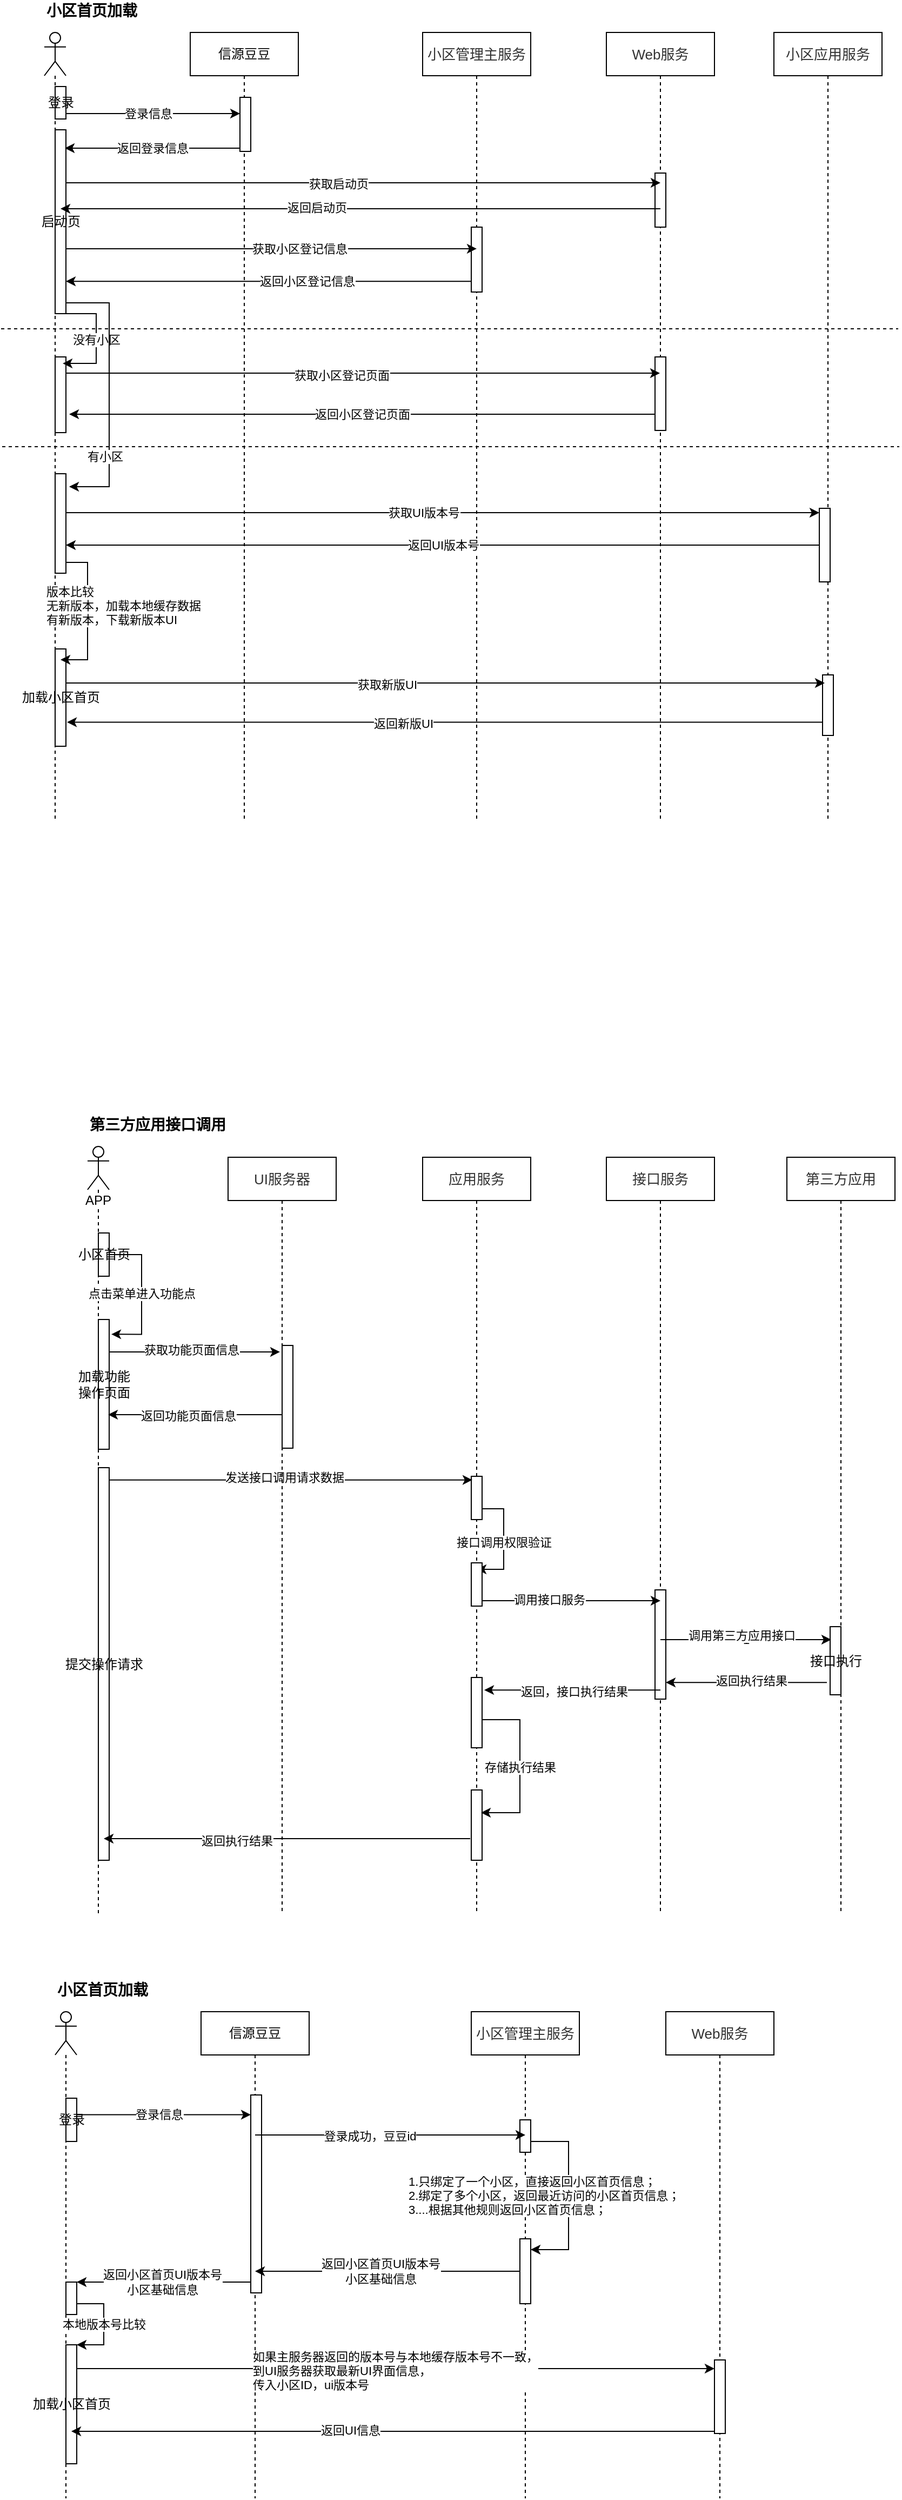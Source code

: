 <mxfile version="13.3.0" type="github">
  <diagram id="MZ-Nz2_9HXfb81-5QPo3" name="Page-1">
    <mxGraphModel dx="1422" dy="-397" grid="1" gridSize="10" guides="1" tooltips="1" connect="1" arrows="1" fold="1" page="1" pageScale="1" pageWidth="827" pageHeight="1169" math="0" shadow="0">
      <root>
        <mxCell id="0" />
        <mxCell id="1" parent="0" />
        <mxCell id="5jNq6jWrQWmu9Z066qY7-60" value="登录信息" style="rounded=0;orthogonalLoop=1;jettySize=auto;html=1;entryX=0;entryY=0.1;entryDx=0;entryDy=0;entryPerimeter=0;" edge="1" parent="1">
          <mxGeometry relative="1" as="geometry">
            <mxPoint x="221" y="1305" as="targetPoint" />
            <mxPoint x="49.5" y="1305" as="sourcePoint" />
          </mxGeometry>
        </mxCell>
        <mxCell id="5jNq6jWrQWmu9Z066qY7-53" value="" style="shape=umlLifeline;participant=umlActor;perimeter=lifelinePerimeter;whiteSpace=wrap;html=1;container=1;collapsible=0;recursiveResize=0;verticalAlign=top;spacingTop=36;labelBackgroundColor=#ffffff;outlineConnect=0;" vertex="1" parent="1">
          <mxGeometry x="40" y="1230" width="20" height="730" as="geometry" />
        </mxCell>
        <mxCell id="5jNq6jWrQWmu9Z066qY7-58" value="登录" style="html=1;points=[];perimeter=orthogonalPerimeter;" vertex="1" parent="5jNq6jWrQWmu9Z066qY7-53">
          <mxGeometry x="10" y="50" width="10" height="30" as="geometry" />
        </mxCell>
        <mxCell id="5jNq6jWrQWmu9Z066qY7-69" value="" style="html=1;points=[];perimeter=orthogonalPerimeter;" vertex="1" parent="5jNq6jWrQWmu9Z066qY7-53">
          <mxGeometry x="10" y="300" width="10" height="70" as="geometry" />
        </mxCell>
        <mxCell id="5jNq6jWrQWmu9Z066qY7-81" value="" style="html=1;points=[];perimeter=orthogonalPerimeter;" vertex="1" parent="5jNq6jWrQWmu9Z066qY7-53">
          <mxGeometry x="10" y="408" width="10" height="92" as="geometry" />
        </mxCell>
        <mxCell id="5jNq6jWrQWmu9Z066qY7-244" value="加载小区首页" style="html=1;points=[];perimeter=orthogonalPerimeter;" vertex="1" parent="5jNq6jWrQWmu9Z066qY7-53">
          <mxGeometry x="10" y="570" width="10" height="90" as="geometry" />
        </mxCell>
        <mxCell id="5jNq6jWrQWmu9Z066qY7-250" value="版本比较&lt;br&gt;无新版本，加载本地缓存数据&lt;br&gt;有新版本，下载新版本UI" style="edgeStyle=orthogonalEdgeStyle;rounded=0;orthogonalLoop=1;jettySize=auto;html=1;align=left;" edge="1" parent="5jNq6jWrQWmu9Z066qY7-53" source="5jNq6jWrQWmu9Z066qY7-81">
          <mxGeometry x="-0.111" y="-40" relative="1" as="geometry">
            <mxPoint x="15" y="580" as="targetPoint" />
            <Array as="points">
              <mxPoint x="40" y="490" />
              <mxPoint x="40" y="580" />
              <mxPoint x="15" y="580" />
            </Array>
            <mxPoint as="offset" />
          </mxGeometry>
        </mxCell>
        <mxCell id="5jNq6jWrQWmu9Z066qY7-54" value="信源豆豆" style="shape=umlLifeline;perimeter=lifelinePerimeter;whiteSpace=wrap;html=1;container=1;collapsible=0;recursiveResize=0;outlineConnect=0;" vertex="1" parent="1">
          <mxGeometry x="175" y="1230" width="100" height="730" as="geometry" />
        </mxCell>
        <mxCell id="5jNq6jWrQWmu9Z066qY7-59" value="" style="html=1;points=[];perimeter=orthogonalPerimeter;" vertex="1" parent="5jNq6jWrQWmu9Z066qY7-54">
          <mxGeometry x="46" y="60" width="10" height="50" as="geometry" />
        </mxCell>
        <mxCell id="5jNq6jWrQWmu9Z066qY7-55" value="&lt;span style=&quot;color: rgb(50 , 50 , 50) ; font-size: 13px ; background-color: rgba(255 , 255 , 255 , 0.01)&quot;&gt;小区管理主服务&lt;/span&gt;" style="shape=umlLifeline;perimeter=lifelinePerimeter;whiteSpace=wrap;html=1;container=1;collapsible=0;recursiveResize=0;outlineConnect=0;" vertex="1" parent="1">
          <mxGeometry x="390" y="1230" width="100" height="730" as="geometry" />
        </mxCell>
        <mxCell id="5jNq6jWrQWmu9Z066qY7-73" value="" style="html=1;points=[];perimeter=orthogonalPerimeter;" vertex="1" parent="5jNq6jWrQWmu9Z066qY7-55">
          <mxGeometry x="45" y="180" width="10" height="60" as="geometry" />
        </mxCell>
        <mxCell id="5jNq6jWrQWmu9Z066qY7-57" value="&lt;b&gt;&lt;font style=&quot;font-size: 14px&quot;&gt;小区首页加载&lt;/font&gt;&lt;/b&gt;" style="text;html=1;strokeColor=none;fillColor=none;align=left;verticalAlign=middle;whiteSpace=wrap;rounded=0;" vertex="1" parent="1">
          <mxGeometry x="40" y="1200" width="200" height="20" as="geometry" />
        </mxCell>
        <mxCell id="5jNq6jWrQWmu9Z066qY7-94" value="&lt;font color=&quot;#323232&quot;&gt;&lt;span style=&quot;font-size: 13px ; background-color: rgba(255 , 255 , 255 , 0.01)&quot;&gt;Web服务&lt;/span&gt;&lt;/font&gt;" style="shape=umlLifeline;perimeter=lifelinePerimeter;whiteSpace=wrap;html=1;container=1;collapsible=0;recursiveResize=0;outlineConnect=0;" vertex="1" parent="1">
          <mxGeometry x="560" y="1230" width="100" height="730" as="geometry" />
        </mxCell>
        <mxCell id="5jNq6jWrQWmu9Z066qY7-98" value="" style="html=1;points=[];perimeter=orthogonalPerimeter;" vertex="1" parent="5jNq6jWrQWmu9Z066qY7-94">
          <mxGeometry x="45" y="300" width="10" height="68" as="geometry" />
        </mxCell>
        <mxCell id="5jNq6jWrQWmu9Z066qY7-221" value="" style="html=1;points=[];perimeter=orthogonalPerimeter;" vertex="1" parent="5jNq6jWrQWmu9Z066qY7-94">
          <mxGeometry x="45" y="130" width="10" height="50" as="geometry" />
        </mxCell>
        <mxCell id="5jNq6jWrQWmu9Z066qY7-103" value="&lt;font color=&quot;#323232&quot;&gt;&lt;span style=&quot;font-size: 13px ; background-color: rgba(255 , 255 , 255 , 0.01)&quot;&gt;接口服务&lt;/span&gt;&lt;/font&gt;" style="shape=umlLifeline;perimeter=lifelinePerimeter;whiteSpace=wrap;html=1;container=1;collapsible=0;recursiveResize=0;outlineConnect=0;" vertex="1" parent="1">
          <mxGeometry x="560" y="2270" width="100" height="700" as="geometry" />
        </mxCell>
        <mxCell id="5jNq6jWrQWmu9Z066qY7-156" value="" style="html=1;points=[];perimeter=orthogonalPerimeter;" vertex="1" parent="5jNq6jWrQWmu9Z066qY7-103">
          <mxGeometry x="45" y="400" width="10" height="101" as="geometry" />
        </mxCell>
        <mxCell id="5jNq6jWrQWmu9Z066qY7-106" value="APP" style="shape=umlLifeline;participant=umlActor;perimeter=lifelinePerimeter;whiteSpace=wrap;html=1;container=1;collapsible=0;recursiveResize=0;verticalAlign=top;spacingTop=36;labelBackgroundColor=#ffffff;outlineConnect=0;" vertex="1" parent="1">
          <mxGeometry x="80" y="2260" width="20" height="710" as="geometry" />
        </mxCell>
        <mxCell id="5jNq6jWrQWmu9Z066qY7-109" value="加载功能&lt;br&gt;操作页面" style="html=1;points=[];perimeter=orthogonalPerimeter;" vertex="1" parent="5jNq6jWrQWmu9Z066qY7-106">
          <mxGeometry x="10" y="160" width="10" height="120" as="geometry" />
        </mxCell>
        <mxCell id="5jNq6jWrQWmu9Z066qY7-110" value="提交操作请求" style="html=1;points=[];perimeter=orthogonalPerimeter;" vertex="1" parent="5jNq6jWrQWmu9Z066qY7-106">
          <mxGeometry x="10" y="297" width="10" height="363" as="geometry" />
        </mxCell>
        <mxCell id="5jNq6jWrQWmu9Z066qY7-130" value="小区首页" style="html=1;points=[];perimeter=orthogonalPerimeter;" vertex="1" parent="5jNq6jWrQWmu9Z066qY7-106">
          <mxGeometry x="10" y="80" width="10" height="40" as="geometry" />
        </mxCell>
        <mxCell id="5jNq6jWrQWmu9Z066qY7-129" value="点击菜单进入功能点" style="edgeStyle=orthogonalEdgeStyle;rounded=0;orthogonalLoop=1;jettySize=auto;html=1;entryX=1.2;entryY=0.114;entryDx=0;entryDy=0;entryPerimeter=0;" edge="1" parent="5jNq6jWrQWmu9Z066qY7-106" source="5jNq6jWrQWmu9Z066qY7-130" target="5jNq6jWrQWmu9Z066qY7-109">
          <mxGeometry relative="1" as="geometry">
            <Array as="points">
              <mxPoint x="50" y="100" />
              <mxPoint x="50" y="174" />
            </Array>
          </mxGeometry>
        </mxCell>
        <mxCell id="5jNq6jWrQWmu9Z066qY7-113" value="&lt;font color=&quot;#323232&quot;&gt;&lt;span style=&quot;font-size: 13px ; background-color: rgba(255 , 255 , 255 , 0.01)&quot;&gt;应用服务&lt;/span&gt;&lt;/font&gt;" style="shape=umlLifeline;perimeter=lifelinePerimeter;whiteSpace=wrap;html=1;container=1;collapsible=0;recursiveResize=0;outlineConnect=0;" vertex="1" parent="1">
          <mxGeometry x="390" y="2270" width="100" height="700" as="geometry" />
        </mxCell>
        <mxCell id="5jNq6jWrQWmu9Z066qY7-116" value="接口调用权限验证" style="edgeStyle=orthogonalEdgeStyle;rounded=0;orthogonalLoop=1;jettySize=auto;html=1;entryX=0.5;entryY=0.15;entryDx=0;entryDy=0;entryPerimeter=0;" edge="1" parent="5jNq6jWrQWmu9Z066qY7-113" source="5jNq6jWrQWmu9Z066qY7-117" target="5jNq6jWrQWmu9Z066qY7-118">
          <mxGeometry relative="1" as="geometry">
            <Array as="points">
              <mxPoint x="75" y="325" />
              <mxPoint x="75" y="381" />
            </Array>
          </mxGeometry>
        </mxCell>
        <mxCell id="5jNq6jWrQWmu9Z066qY7-117" value="" style="html=1;points=[];perimeter=orthogonalPerimeter;" vertex="1" parent="5jNq6jWrQWmu9Z066qY7-113">
          <mxGeometry x="45" y="295" width="10" height="40" as="geometry" />
        </mxCell>
        <mxCell id="5jNq6jWrQWmu9Z066qY7-118" value="" style="html=1;points=[];perimeter=orthogonalPerimeter;" vertex="1" parent="5jNq6jWrQWmu9Z066qY7-113">
          <mxGeometry x="45" y="375" width="10" height="40" as="geometry" />
        </mxCell>
        <mxCell id="5jNq6jWrQWmu9Z066qY7-119" value="" style="html=1;points=[];perimeter=orthogonalPerimeter;" vertex="1" parent="5jNq6jWrQWmu9Z066qY7-113">
          <mxGeometry x="45" y="481" width="10" height="65" as="geometry" />
        </mxCell>
        <mxCell id="5jNq6jWrQWmu9Z066qY7-120" value="" style="html=1;points=[];perimeter=orthogonalPerimeter;" vertex="1" parent="5jNq6jWrQWmu9Z066qY7-113">
          <mxGeometry x="45" y="585" width="10" height="65" as="geometry" />
        </mxCell>
        <mxCell id="5jNq6jWrQWmu9Z066qY7-121" value="存储执行结果" style="edgeStyle=orthogonalEdgeStyle;rounded=0;orthogonalLoop=1;jettySize=auto;html=1;entryX=0.9;entryY=0.323;entryDx=0;entryDy=0;entryPerimeter=0;" edge="1" parent="5jNq6jWrQWmu9Z066qY7-113" source="5jNq6jWrQWmu9Z066qY7-119" target="5jNq6jWrQWmu9Z066qY7-120">
          <mxGeometry relative="1" as="geometry">
            <mxPoint x="58" y="565" as="targetPoint" />
            <Array as="points">
              <mxPoint x="90" y="520" />
              <mxPoint x="90" y="606" />
            </Array>
          </mxGeometry>
        </mxCell>
        <mxCell id="5jNq6jWrQWmu9Z066qY7-134" value="&lt;font color=&quot;#323232&quot;&gt;&lt;span style=&quot;font-size: 13px ; background-color: rgba(255 , 255 , 255 , 0.01)&quot;&gt;第三方应用&lt;/span&gt;&lt;/font&gt;" style="shape=umlLifeline;perimeter=lifelinePerimeter;whiteSpace=wrap;html=1;container=1;collapsible=0;recursiveResize=0;outlineConnect=0;" vertex="1" parent="1">
          <mxGeometry x="727" y="2270" width="100" height="700" as="geometry" />
        </mxCell>
        <mxCell id="5jNq6jWrQWmu9Z066qY7-135" value="接口执行" style="html=1;points=[];perimeter=orthogonalPerimeter;" vertex="1" parent="5jNq6jWrQWmu9Z066qY7-134">
          <mxGeometry x="40" y="434" width="10" height="63" as="geometry" />
        </mxCell>
        <mxCell id="5jNq6jWrQWmu9Z066qY7-138" style="edgeStyle=none;rounded=0;orthogonalLoop=1;jettySize=auto;html=1;entryX=-0.2;entryY=0.063;entryDx=0;entryDy=0;entryPerimeter=0;" edge="1" parent="1" source="5jNq6jWrQWmu9Z066qY7-109" target="5jNq6jWrQWmu9Z066qY7-115">
          <mxGeometry relative="1" as="geometry">
            <mxPoint x="110" y="2450" as="sourcePoint" />
            <mxPoint x="827" y="2450" as="targetPoint" />
          </mxGeometry>
        </mxCell>
        <mxCell id="5jNq6jWrQWmu9Z066qY7-139" value="获取功能页面信息" style="edgeLabel;html=1;align=center;verticalAlign=middle;resizable=0;points=[];" vertex="1" connectable="0" parent="5jNq6jWrQWmu9Z066qY7-138">
          <mxGeometry x="-0.215" y="2" relative="1" as="geometry">
            <mxPoint x="14" as="offset" />
          </mxGeometry>
        </mxCell>
        <mxCell id="5jNq6jWrQWmu9Z066qY7-140" style="edgeStyle=none;rounded=0;orthogonalLoop=1;jettySize=auto;html=1;entryX=0.9;entryY=0.733;entryDx=0;entryDy=0;entryPerimeter=0;" edge="1" parent="1" source="5jNq6jWrQWmu9Z066qY7-115" target="5jNq6jWrQWmu9Z066qY7-109">
          <mxGeometry relative="1" as="geometry" />
        </mxCell>
        <mxCell id="5jNq6jWrQWmu9Z066qY7-141" value="返回功能页面信息" style="edgeLabel;html=1;align=center;verticalAlign=middle;resizable=0;points=[];" vertex="1" connectable="0" parent="5jNq6jWrQWmu9Z066qY7-140">
          <mxGeometry x="0.078" y="1" relative="1" as="geometry">
            <mxPoint as="offset" />
          </mxGeometry>
        </mxCell>
        <mxCell id="5jNq6jWrQWmu9Z066qY7-142" style="edgeStyle=none;rounded=0;orthogonalLoop=1;jettySize=auto;html=1;entryX=0.1;entryY=0.084;entryDx=0;entryDy=0;entryPerimeter=0;" edge="1" parent="1" target="5jNq6jWrQWmu9Z066qY7-117">
          <mxGeometry relative="1" as="geometry">
            <mxPoint x="100" y="2568.36" as="sourcePoint" />
          </mxGeometry>
        </mxCell>
        <mxCell id="5jNq6jWrQWmu9Z066qY7-143" value="发送接口调用请求数据" style="edgeLabel;html=1;align=center;verticalAlign=middle;resizable=0;points=[];" vertex="1" connectable="0" parent="5jNq6jWrQWmu9Z066qY7-142">
          <mxGeometry x="-0.037" y="3" relative="1" as="geometry">
            <mxPoint as="offset" />
          </mxGeometry>
        </mxCell>
        <mxCell id="5jNq6jWrQWmu9Z066qY7-144" value="1" style="edgeStyle=none;rounded=0;orthogonalLoop=1;jettySize=auto;html=1;entryX=0.1;entryY=0.229;entryDx=0;entryDy=0;entryPerimeter=0;exitX=0.5;exitY=0.525;exitDx=0;exitDy=0;exitPerimeter=0;" edge="1" parent="1">
          <mxGeometry relative="1" as="geometry">
            <mxPoint x="610" y="2716.025" as="sourcePoint" />
            <mxPoint x="768" y="2716.03" as="targetPoint" />
            <Array as="points" />
          </mxGeometry>
        </mxCell>
        <mxCell id="5jNq6jWrQWmu9Z066qY7-145" value="调用第三方应用接口" style="edgeLabel;html=1;align=center;verticalAlign=middle;resizable=0;points=[];" vertex="1" connectable="0" parent="5jNq6jWrQWmu9Z066qY7-144">
          <mxGeometry x="-0.2" relative="1" as="geometry">
            <mxPoint x="12.02" y="-4.61" as="offset" />
          </mxGeometry>
        </mxCell>
        <mxCell id="5jNq6jWrQWmu9Z066qY7-146" style="rounded=0;orthogonalLoop=1;jettySize=auto;html=1;entryX=1.2;entryY=0.178;entryDx=0;entryDy=0;entryPerimeter=0;exitX=0.5;exitY=0.917;exitDx=0;exitDy=0;exitPerimeter=0;" edge="1" parent="1" source="5jNq6jWrQWmu9Z066qY7-156" target="5jNq6jWrQWmu9Z066qY7-119">
          <mxGeometry relative="1" as="geometry">
            <mxPoint x="600" y="2763" as="sourcePoint" />
          </mxGeometry>
        </mxCell>
        <mxCell id="5jNq6jWrQWmu9Z066qY7-147" value="返回，接口执行结果" style="edgeLabel;html=1;align=center;verticalAlign=middle;resizable=0;points=[];" vertex="1" connectable="0" parent="5jNq6jWrQWmu9Z066qY7-146">
          <mxGeometry x="0.175" y="1" relative="1" as="geometry">
            <mxPoint x="16" as="offset" />
          </mxGeometry>
        </mxCell>
        <mxCell id="5jNq6jWrQWmu9Z066qY7-148" style="edgeStyle=none;rounded=0;orthogonalLoop=1;jettySize=auto;html=1;exitX=-0.1;exitY=0.692;exitDx=0;exitDy=0;exitPerimeter=0;" edge="1" parent="1" source="5jNq6jWrQWmu9Z066qY7-120">
          <mxGeometry relative="1" as="geometry">
            <mxPoint x="95" y="2900" as="targetPoint" />
            <mxPoint x="665" y="2900" as="sourcePoint" />
          </mxGeometry>
        </mxCell>
        <mxCell id="5jNq6jWrQWmu9Z066qY7-149" value="返回执行结果" style="edgeLabel;html=1;align=center;verticalAlign=middle;resizable=0;points=[];" vertex="1" connectable="0" parent="5jNq6jWrQWmu9Z066qY7-148">
          <mxGeometry x="0.273" y="2" relative="1" as="geometry">
            <mxPoint as="offset" />
          </mxGeometry>
        </mxCell>
        <mxCell id="5jNq6jWrQWmu9Z066qY7-155" value="&lt;span style=&quot;color: rgb(50 , 50 , 50) ; font-size: 13px ; background-color: rgba(255 , 255 , 255 , 0.01)&quot;&gt;UI服务器&lt;/span&gt;" style="shape=umlLifeline;perimeter=lifelinePerimeter;whiteSpace=wrap;html=1;container=1;collapsible=0;recursiveResize=0;outlineConnect=0;" vertex="1" parent="1">
          <mxGeometry x="210" y="2270" width="100" height="700" as="geometry" />
        </mxCell>
        <mxCell id="5jNq6jWrQWmu9Z066qY7-115" value="" style="html=1;points=[];perimeter=orthogonalPerimeter;" vertex="1" parent="5jNq6jWrQWmu9Z066qY7-155">
          <mxGeometry x="50" y="174" width="10" height="95" as="geometry" />
        </mxCell>
        <mxCell id="5jNq6jWrQWmu9Z066qY7-161" style="edgeStyle=none;rounded=0;orthogonalLoop=1;jettySize=auto;html=1;exitX=-0.3;exitY=0.629;exitDx=0;exitDy=0;exitPerimeter=0;" edge="1" parent="1">
          <mxGeometry relative="1" as="geometry">
            <mxPoint x="764" y="2755.627" as="sourcePoint" />
            <mxPoint x="615" y="2755.627" as="targetPoint" />
          </mxGeometry>
        </mxCell>
        <mxCell id="5jNq6jWrQWmu9Z066qY7-162" value="返回执行结果" style="edgeLabel;html=1;align=center;verticalAlign=middle;resizable=0;points=[];" vertex="1" connectable="0" parent="5jNq6jWrQWmu9Z066qY7-161">
          <mxGeometry x="-0.306" y="-2" relative="1" as="geometry">
            <mxPoint x="-19" as="offset" />
          </mxGeometry>
        </mxCell>
        <mxCell id="5jNq6jWrQWmu9Z066qY7-163" value="&lt;span style=&quot;font-size: 14px&quot;&gt;&lt;b&gt;第三方应用接口调用&lt;/b&gt;&lt;/span&gt;" style="text;html=1;strokeColor=none;fillColor=none;align=left;verticalAlign=middle;whiteSpace=wrap;rounded=0;" vertex="1" parent="1">
          <mxGeometry x="80" y="2230" width="200" height="20" as="geometry" />
        </mxCell>
        <mxCell id="5jNq6jWrQWmu9Z066qY7-164" style="edgeStyle=none;rounded=0;orthogonalLoop=1;jettySize=auto;html=1;entryX=0.5;entryY=0.099;entryDx=0;entryDy=0;entryPerimeter=0;" edge="1" parent="1" source="5jNq6jWrQWmu9Z066qY7-118" target="5jNq6jWrQWmu9Z066qY7-156">
          <mxGeometry relative="1" as="geometry" />
        </mxCell>
        <mxCell id="5jNq6jWrQWmu9Z066qY7-165" value="调用接口服务" style="edgeLabel;html=1;align=center;verticalAlign=middle;resizable=0;points=[];" vertex="1" connectable="0" parent="5jNq6jWrQWmu9Z066qY7-164">
          <mxGeometry x="-0.248" y="1" relative="1" as="geometry">
            <mxPoint as="offset" />
          </mxGeometry>
        </mxCell>
        <mxCell id="5jNq6jWrQWmu9Z066qY7-191" value="登录信息" style="rounded=0;orthogonalLoop=1;jettySize=auto;html=1;entryX=0;entryY=0.1;entryDx=0;entryDy=0;entryPerimeter=0;" edge="1" parent="1" source="5jNq6jWrQWmu9Z066qY7-192" target="5jNq6jWrQWmu9Z066qY7-198">
          <mxGeometry relative="1" as="geometry">
            <mxPoint x="205" y="3170" as="targetPoint" />
          </mxGeometry>
        </mxCell>
        <mxCell id="5jNq6jWrQWmu9Z066qY7-192" value="" style="shape=umlLifeline;participant=umlActor;perimeter=lifelinePerimeter;whiteSpace=wrap;html=1;container=1;collapsible=0;recursiveResize=0;verticalAlign=top;spacingTop=36;labelBackgroundColor=#ffffff;outlineConnect=0;" vertex="1" parent="1">
          <mxGeometry x="50" y="3060" width="20" height="450" as="geometry" />
        </mxCell>
        <mxCell id="5jNq6jWrQWmu9Z066qY7-193" value="登录" style="html=1;points=[];perimeter=orthogonalPerimeter;" vertex="1" parent="5jNq6jWrQWmu9Z066qY7-192">
          <mxGeometry x="10" y="80" width="10" height="40" as="geometry" />
        </mxCell>
        <mxCell id="5jNq6jWrQWmu9Z066qY7-194" value="本地版本号比较" style="edgeStyle=orthogonalEdgeStyle;rounded=0;orthogonalLoop=1;jettySize=auto;html=1;" edge="1" parent="5jNq6jWrQWmu9Z066qY7-192" source="5jNq6jWrQWmu9Z066qY7-195" target="5jNq6jWrQWmu9Z066qY7-196">
          <mxGeometry relative="1" as="geometry">
            <Array as="points">
              <mxPoint x="45" y="270" />
              <mxPoint x="45" y="308" />
            </Array>
          </mxGeometry>
        </mxCell>
        <mxCell id="5jNq6jWrQWmu9Z066qY7-195" value="" style="html=1;points=[];perimeter=orthogonalPerimeter;" vertex="1" parent="5jNq6jWrQWmu9Z066qY7-192">
          <mxGeometry x="10" y="250" width="10" height="30" as="geometry" />
        </mxCell>
        <mxCell id="5jNq6jWrQWmu9Z066qY7-196" value="加载小区首页" style="html=1;points=[];perimeter=orthogonalPerimeter;" vertex="1" parent="5jNq6jWrQWmu9Z066qY7-192">
          <mxGeometry x="10" y="308" width="10" height="110" as="geometry" />
        </mxCell>
        <mxCell id="5jNq6jWrQWmu9Z066qY7-197" value="信源豆豆" style="shape=umlLifeline;perimeter=lifelinePerimeter;whiteSpace=wrap;html=1;container=1;collapsible=0;recursiveResize=0;outlineConnect=0;" vertex="1" parent="1">
          <mxGeometry x="185" y="3060" width="100" height="450" as="geometry" />
        </mxCell>
        <mxCell id="5jNq6jWrQWmu9Z066qY7-198" value="" style="html=1;points=[];perimeter=orthogonalPerimeter;" vertex="1" parent="5jNq6jWrQWmu9Z066qY7-197">
          <mxGeometry x="46" y="77" width="10" height="183" as="geometry" />
        </mxCell>
        <mxCell id="5jNq6jWrQWmu9Z066qY7-199" value="&lt;span style=&quot;color: rgb(50 , 50 , 50) ; font-size: 13px ; background-color: rgba(255 , 255 , 255 , 0.01)&quot;&gt;小区管理主服务&lt;/span&gt;" style="shape=umlLifeline;perimeter=lifelinePerimeter;whiteSpace=wrap;html=1;container=1;collapsible=0;recursiveResize=0;outlineConnect=0;" vertex="1" parent="1">
          <mxGeometry x="435" y="3060" width="100" height="450" as="geometry" />
        </mxCell>
        <mxCell id="5jNq6jWrQWmu9Z066qY7-200" value="1.只绑定了一个小区，直接返回小区首页信息；&lt;br&gt;2.绑定了多个小区，返回最近访问的小区首页信息；&lt;br&gt;3....根据其他规则返回小区首页信息；" style="edgeStyle=orthogonalEdgeStyle;rounded=0;orthogonalLoop=1;jettySize=auto;html=1;align=left;" edge="1" parent="5jNq6jWrQWmu9Z066qY7-199" source="5jNq6jWrQWmu9Z066qY7-201" target="5jNq6jWrQWmu9Z066qY7-202">
          <mxGeometry y="-150" relative="1" as="geometry">
            <Array as="points">
              <mxPoint x="90" y="120" />
              <mxPoint x="90" y="220" />
            </Array>
            <mxPoint as="offset" />
          </mxGeometry>
        </mxCell>
        <mxCell id="5jNq6jWrQWmu9Z066qY7-201" value="" style="html=1;points=[];perimeter=orthogonalPerimeter;" vertex="1" parent="5jNq6jWrQWmu9Z066qY7-199">
          <mxGeometry x="45" y="100" width="10" height="30" as="geometry" />
        </mxCell>
        <mxCell id="5jNq6jWrQWmu9Z066qY7-202" value="" style="html=1;points=[];perimeter=orthogonalPerimeter;" vertex="1" parent="5jNq6jWrQWmu9Z066qY7-199">
          <mxGeometry x="45" y="210" width="10" height="60" as="geometry" />
        </mxCell>
        <mxCell id="5jNq6jWrQWmu9Z066qY7-203" value="&lt;b&gt;&lt;font style=&quot;font-size: 14px&quot;&gt;小区首页加载&lt;/font&gt;&lt;/b&gt;" style="text;html=1;strokeColor=none;fillColor=none;align=left;verticalAlign=middle;whiteSpace=wrap;rounded=0;" vertex="1" parent="1">
          <mxGeometry x="50" y="3030" width="200" height="20" as="geometry" />
        </mxCell>
        <mxCell id="5jNq6jWrQWmu9Z066qY7-204" style="edgeStyle=none;rounded=0;orthogonalLoop=1;jettySize=auto;html=1;" edge="1" parent="1" source="5jNq6jWrQWmu9Z066qY7-197">
          <mxGeometry relative="1" as="geometry">
            <mxPoint x="485" y="3174" as="targetPoint" />
            <mxPoint x="285" y="3174" as="sourcePoint" />
          </mxGeometry>
        </mxCell>
        <mxCell id="5jNq6jWrQWmu9Z066qY7-205" value="登录成功，豆豆id" style="edgeLabel;html=1;align=center;verticalAlign=middle;resizable=0;points=[];" vertex="1" connectable="0" parent="5jNq6jWrQWmu9Z066qY7-204">
          <mxGeometry x="-0.654" y="-1" relative="1" as="geometry">
            <mxPoint x="62" as="offset" />
          </mxGeometry>
        </mxCell>
        <mxCell id="5jNq6jWrQWmu9Z066qY7-206" style="rounded=0;orthogonalLoop=1;jettySize=auto;html=1;" edge="1" parent="1" source="5jNq6jWrQWmu9Z066qY7-202" target="5jNq6jWrQWmu9Z066qY7-197">
          <mxGeometry relative="1" as="geometry" />
        </mxCell>
        <mxCell id="5jNq6jWrQWmu9Z066qY7-207" value="返回小区首页UI版本号&lt;br&gt;小区基础信息" style="edgeLabel;html=1;align=center;verticalAlign=middle;resizable=0;points=[];" vertex="1" connectable="0" parent="5jNq6jWrQWmu9Z066qY7-206">
          <mxGeometry x="0.201" relative="1" as="geometry">
            <mxPoint x="18" as="offset" />
          </mxGeometry>
        </mxCell>
        <mxCell id="5jNq6jWrQWmu9Z066qY7-208" style="edgeStyle=none;rounded=0;orthogonalLoop=1;jettySize=auto;html=1;" edge="1" parent="1" source="5jNq6jWrQWmu9Z066qY7-198" target="5jNq6jWrQWmu9Z066qY7-195">
          <mxGeometry relative="1" as="geometry" />
        </mxCell>
        <mxCell id="5jNq6jWrQWmu9Z066qY7-209" value="返回小区首页UI版本号&lt;br&gt;小区基础信息" style="edgeLabel;html=1;align=center;verticalAlign=middle;resizable=0;points=[];" vertex="1" connectable="0" parent="5jNq6jWrQWmu9Z066qY7-208">
          <mxGeometry x="0.259" relative="1" as="geometry">
            <mxPoint x="19" as="offset" />
          </mxGeometry>
        </mxCell>
        <mxCell id="5jNq6jWrQWmu9Z066qY7-210" value="&lt;font color=&quot;#323232&quot;&gt;&lt;span style=&quot;font-size: 13px ; background-color: rgba(255 , 255 , 255 , 0.01)&quot;&gt;Web服务&lt;/span&gt;&lt;/font&gt;" style="shape=umlLifeline;perimeter=lifelinePerimeter;whiteSpace=wrap;html=1;container=1;collapsible=0;recursiveResize=0;outlineConnect=0;" vertex="1" parent="1">
          <mxGeometry x="615" y="3060" width="100" height="450" as="geometry" />
        </mxCell>
        <mxCell id="5jNq6jWrQWmu9Z066qY7-211" value="" style="html=1;points=[];perimeter=orthogonalPerimeter;" vertex="1" parent="5jNq6jWrQWmu9Z066qY7-210">
          <mxGeometry x="45" y="322" width="10" height="68" as="geometry" />
        </mxCell>
        <mxCell id="5jNq6jWrQWmu9Z066qY7-212" style="rounded=0;orthogonalLoop=1;jettySize=auto;html=1;" edge="1" parent="1" source="5jNq6jWrQWmu9Z066qY7-196" target="5jNq6jWrQWmu9Z066qY7-211">
          <mxGeometry relative="1" as="geometry">
            <Array as="points">
              <mxPoint x="395" y="3390" />
            </Array>
          </mxGeometry>
        </mxCell>
        <mxCell id="5jNq6jWrQWmu9Z066qY7-213" value="如果主服务器返回的版本号与本地缓存版本号不一致，&lt;br&gt;到UI服务器获取最新UI界面信息，&lt;br&gt;传入小区ID，ui版本号" style="edgeLabel;html=1;align=left;verticalAlign=middle;resizable=0;points=[];" vertex="1" connectable="0" parent="5jNq6jWrQWmu9Z066qY7-212">
          <mxGeometry x="0.102" y="-24" relative="1" as="geometry">
            <mxPoint x="-164" y="-22" as="offset" />
          </mxGeometry>
        </mxCell>
        <mxCell id="5jNq6jWrQWmu9Z066qY7-214" style="edgeStyle=none;rounded=0;orthogonalLoop=1;jettySize=auto;html=1;" edge="1" parent="1" source="5jNq6jWrQWmu9Z066qY7-211">
          <mxGeometry relative="1" as="geometry">
            <mxPoint x="65" y="3448" as="targetPoint" />
          </mxGeometry>
        </mxCell>
        <mxCell id="5jNq6jWrQWmu9Z066qY7-215" value="返回UI信息" style="edgeLabel;html=1;align=center;verticalAlign=middle;resizable=0;points=[];" vertex="1" connectable="0" parent="5jNq6jWrQWmu9Z066qY7-214">
          <mxGeometry x="0.133" y="-1" relative="1" as="geometry">
            <mxPoint as="offset" />
          </mxGeometry>
        </mxCell>
        <mxCell id="5jNq6jWrQWmu9Z066qY7-216" value="&lt;font color=&quot;#323232&quot;&gt;&lt;span style=&quot;font-size: 13px ; background-color: rgba(255 , 255 , 255 , 0.01)&quot;&gt;小区应用服务&lt;/span&gt;&lt;/font&gt;" style="shape=umlLifeline;perimeter=lifelinePerimeter;whiteSpace=wrap;html=1;container=1;collapsible=0;recursiveResize=0;outlineConnect=0;" vertex="1" parent="1">
          <mxGeometry x="715" y="1230" width="100" height="730" as="geometry" />
        </mxCell>
        <mxCell id="5jNq6jWrQWmu9Z066qY7-217" value="" style="html=1;points=[];perimeter=orthogonalPerimeter;" vertex="1" parent="5jNq6jWrQWmu9Z066qY7-216">
          <mxGeometry x="42" y="440" width="10" height="68" as="geometry" />
        </mxCell>
        <mxCell id="5jNq6jWrQWmu9Z066qY7-220" style="edgeStyle=none;rounded=0;orthogonalLoop=1;jettySize=auto;html=1;" edge="1" parent="1">
          <mxGeometry relative="1" as="geometry">
            <mxPoint x="60" y="1369" as="sourcePoint" />
            <mxPoint x="610" y="1369" as="targetPoint" />
          </mxGeometry>
        </mxCell>
        <mxCell id="5jNq6jWrQWmu9Z066qY7-223" value="获取启动页" style="edgeLabel;html=1;align=center;verticalAlign=middle;resizable=0;points=[];" vertex="1" connectable="0" parent="5jNq6jWrQWmu9Z066qY7-220">
          <mxGeometry x="-0.085" y="-1" relative="1" as="geometry">
            <mxPoint as="offset" />
          </mxGeometry>
        </mxCell>
        <mxCell id="5jNq6jWrQWmu9Z066qY7-225" style="edgeStyle=none;rounded=0;orthogonalLoop=1;jettySize=auto;html=1;entryX=0.5;entryY=0.333;entryDx=0;entryDy=0;entryPerimeter=0;" edge="1" parent="1" source="5jNq6jWrQWmu9Z066qY7-218" target="5jNq6jWrQWmu9Z066qY7-73">
          <mxGeometry relative="1" as="geometry" />
        </mxCell>
        <mxCell id="5jNq6jWrQWmu9Z066qY7-226" value="获取小区登记信息" style="edgeLabel;html=1;align=center;verticalAlign=middle;resizable=0;points=[];" vertex="1" connectable="0" parent="5jNq6jWrQWmu9Z066qY7-225">
          <mxGeometry x="0.137" relative="1" as="geometry">
            <mxPoint as="offset" />
          </mxGeometry>
        </mxCell>
        <mxCell id="5jNq6jWrQWmu9Z066qY7-229" value="没有小区" style="edgeStyle=orthogonalEdgeStyle;rounded=0;orthogonalLoop=1;jettySize=auto;html=1;entryX=0.9;entryY=0.086;entryDx=0;entryDy=0;entryPerimeter=0;" edge="1" parent="1">
          <mxGeometry relative="1" as="geometry">
            <mxPoint x="58" y="1490" as="sourcePoint" />
            <mxPoint x="57" y="1536.02" as="targetPoint" />
            <Array as="points">
              <mxPoint x="88" y="1490" />
              <mxPoint x="88" y="1536" />
            </Array>
          </mxGeometry>
        </mxCell>
        <mxCell id="5jNq6jWrQWmu9Z066qY7-237" style="edgeStyle=orthogonalEdgeStyle;rounded=0;orthogonalLoop=1;jettySize=auto;html=1;" edge="1" parent="1" source="5jNq6jWrQWmu9Z066qY7-218">
          <mxGeometry relative="1" as="geometry">
            <mxPoint x="63" y="1650" as="targetPoint" />
            <Array as="points">
              <mxPoint x="100" y="1480" />
              <mxPoint x="100" y="1650" />
            </Array>
          </mxGeometry>
        </mxCell>
        <mxCell id="5jNq6jWrQWmu9Z066qY7-238" value="有小区" style="edgeLabel;html=1;align=center;verticalAlign=middle;resizable=0;points=[];" vertex="1" connectable="0" parent="5jNq6jWrQWmu9Z066qY7-237">
          <mxGeometry x="0.469" y="-4" relative="1" as="geometry">
            <mxPoint as="offset" />
          </mxGeometry>
        </mxCell>
        <mxCell id="5jNq6jWrQWmu9Z066qY7-218" value="启动页" style="html=1;points=[];perimeter=orthogonalPerimeter;" vertex="1" parent="1">
          <mxGeometry x="50" y="1320" width="10" height="170" as="geometry" />
        </mxCell>
        <mxCell id="5jNq6jWrQWmu9Z066qY7-219" value="返回登录信息" style="edgeStyle=none;rounded=0;orthogonalLoop=1;jettySize=auto;html=1;entryX=0.9;entryY=0.1;entryDx=0;entryDy=0;entryPerimeter=0;" edge="1" parent="1" source="5jNq6jWrQWmu9Z066qY7-59" target="5jNq6jWrQWmu9Z066qY7-218">
          <mxGeometry relative="1" as="geometry" />
        </mxCell>
        <mxCell id="5jNq6jWrQWmu9Z066qY7-222" style="edgeStyle=none;rounded=0;orthogonalLoop=1;jettySize=auto;html=1;exitX=0.5;exitY=0.82;exitDx=0;exitDy=0;exitPerimeter=0;" edge="1" parent="1">
          <mxGeometry relative="1" as="geometry">
            <mxPoint x="610" y="1393" as="sourcePoint" />
            <mxPoint x="55" y="1393" as="targetPoint" />
          </mxGeometry>
        </mxCell>
        <mxCell id="5jNq6jWrQWmu9Z066qY7-224" value="返回启动页" style="edgeLabel;html=1;align=center;verticalAlign=middle;resizable=0;points=[];" vertex="1" connectable="0" parent="5jNq6jWrQWmu9Z066qY7-222">
          <mxGeometry x="0.148" y="-1" relative="1" as="geometry">
            <mxPoint as="offset" />
          </mxGeometry>
        </mxCell>
        <mxCell id="5jNq6jWrQWmu9Z066qY7-227" style="edgeStyle=none;rounded=0;orthogonalLoop=1;jettySize=auto;html=1;entryX=1;entryY=0.824;entryDx=0;entryDy=0;entryPerimeter=0;" edge="1" parent="1" source="5jNq6jWrQWmu9Z066qY7-73" target="5jNq6jWrQWmu9Z066qY7-218">
          <mxGeometry relative="1" as="geometry" />
        </mxCell>
        <mxCell id="5jNq6jWrQWmu9Z066qY7-228" value="返回小区登记信息" style="edgeLabel;html=1;align=center;verticalAlign=middle;resizable=0;points=[];" vertex="1" connectable="0" parent="5jNq6jWrQWmu9Z066qY7-227">
          <mxGeometry x="-0.189" relative="1" as="geometry">
            <mxPoint as="offset" />
          </mxGeometry>
        </mxCell>
        <mxCell id="5jNq6jWrQWmu9Z066qY7-230" style="rounded=0;orthogonalLoop=1;jettySize=auto;html=1;" edge="1" parent="1">
          <mxGeometry relative="1" as="geometry">
            <mxPoint x="60" y="1545" as="sourcePoint" />
            <mxPoint x="609.5" y="1545" as="targetPoint" />
          </mxGeometry>
        </mxCell>
        <mxCell id="5jNq6jWrQWmu9Z066qY7-234" value="获取小区登记页面" style="edgeLabel;html=1;align=center;verticalAlign=middle;resizable=0;points=[];" vertex="1" connectable="0" parent="5jNq6jWrQWmu9Z066qY7-230">
          <mxGeometry x="-0.072" y="-2" relative="1" as="geometry">
            <mxPoint as="offset" />
          </mxGeometry>
        </mxCell>
        <mxCell id="5jNq6jWrQWmu9Z066qY7-233" value="返回小区登记页面" style="edgeStyle=none;rounded=0;orthogonalLoop=1;jettySize=auto;html=1;entryX=1.3;entryY=0.757;entryDx=0;entryDy=0;entryPerimeter=0;" edge="1" parent="1" source="5jNq6jWrQWmu9Z066qY7-98" target="5jNq6jWrQWmu9Z066qY7-69">
          <mxGeometry relative="1" as="geometry" />
        </mxCell>
        <mxCell id="5jNq6jWrQWmu9Z066qY7-241" style="rounded=0;orthogonalLoop=1;jettySize=auto;html=1;" edge="1" parent="1">
          <mxGeometry relative="1" as="geometry">
            <mxPoint x="60" y="1674" as="sourcePoint" />
            <mxPoint x="757" y="1674" as="targetPoint" />
          </mxGeometry>
        </mxCell>
        <mxCell id="5jNq6jWrQWmu9Z066qY7-242" value="获取UI版本号" style="edgeLabel;html=1;align=center;verticalAlign=middle;resizable=0;points=[];" vertex="1" connectable="0" parent="5jNq6jWrQWmu9Z066qY7-241">
          <mxGeometry x="-0.05" relative="1" as="geometry">
            <mxPoint as="offset" />
          </mxGeometry>
        </mxCell>
        <mxCell id="5jNq6jWrQWmu9Z066qY7-243" value="返回UI版本号" style="edgeStyle=none;rounded=0;orthogonalLoop=1;jettySize=auto;html=1;" edge="1" parent="1" source="5jNq6jWrQWmu9Z066qY7-217" target="5jNq6jWrQWmu9Z066qY7-81">
          <mxGeometry relative="1" as="geometry" />
        </mxCell>
        <mxCell id="5jNq6jWrQWmu9Z066qY7-245" value="" style="endArrow=none;dashed=1;html=1;" edge="1" parent="1">
          <mxGeometry width="50" height="50" relative="1" as="geometry">
            <mxPoint y="1504" as="sourcePoint" />
            <mxPoint x="830" y="1504" as="targetPoint" />
          </mxGeometry>
        </mxCell>
        <mxCell id="5jNq6jWrQWmu9Z066qY7-246" value="" style="endArrow=none;dashed=1;html=1;" edge="1" parent="1">
          <mxGeometry width="50" height="50" relative="1" as="geometry">
            <mxPoint x="1" y="1613" as="sourcePoint" />
            <mxPoint x="831" y="1613" as="targetPoint" />
          </mxGeometry>
        </mxCell>
        <mxCell id="5jNq6jWrQWmu9Z066qY7-253" style="rounded=0;orthogonalLoop=1;jettySize=auto;html=1;entryX=1.1;entryY=0.675;entryDx=0;entryDy=0;entryPerimeter=0;" edge="1" parent="1">
          <mxGeometry relative="1" as="geometry">
            <mxPoint x="760" y="1867.75" as="sourcePoint" />
            <mxPoint x="61" y="1867.75" as="targetPoint" />
          </mxGeometry>
        </mxCell>
        <mxCell id="5jNq6jWrQWmu9Z066qY7-255" value="返回新版UI" style="edgeLabel;html=1;align=center;verticalAlign=middle;resizable=0;points=[];" vertex="1" connectable="0" parent="5jNq6jWrQWmu9Z066qY7-253">
          <mxGeometry x="0.11" y="1" relative="1" as="geometry">
            <mxPoint as="offset" />
          </mxGeometry>
        </mxCell>
        <mxCell id="5jNq6jWrQWmu9Z066qY7-251" value="" style="html=1;points=[];perimeter=orthogonalPerimeter;" vertex="1" parent="1">
          <mxGeometry x="760" y="1824" width="10" height="56" as="geometry" />
        </mxCell>
        <mxCell id="5jNq6jWrQWmu9Z066qY7-252" style="rounded=0;orthogonalLoop=1;jettySize=auto;html=1;entryX=0.2;entryY=0.279;entryDx=0;entryDy=0;entryPerimeter=0;" edge="1" parent="1">
          <mxGeometry relative="1" as="geometry">
            <mxPoint x="60" y="1831.53" as="sourcePoint" />
            <mxPoint x="762" y="1831.53" as="targetPoint" />
          </mxGeometry>
        </mxCell>
        <mxCell id="5jNq6jWrQWmu9Z066qY7-254" value="获取新版UI" style="edgeLabel;html=1;align=center;verticalAlign=middle;resizable=0;points=[];" vertex="1" connectable="0" parent="5jNq6jWrQWmu9Z066qY7-252">
          <mxGeometry x="-0.154" y="-1" relative="1" as="geometry">
            <mxPoint as="offset" />
          </mxGeometry>
        </mxCell>
      </root>
    </mxGraphModel>
  </diagram>
</mxfile>
